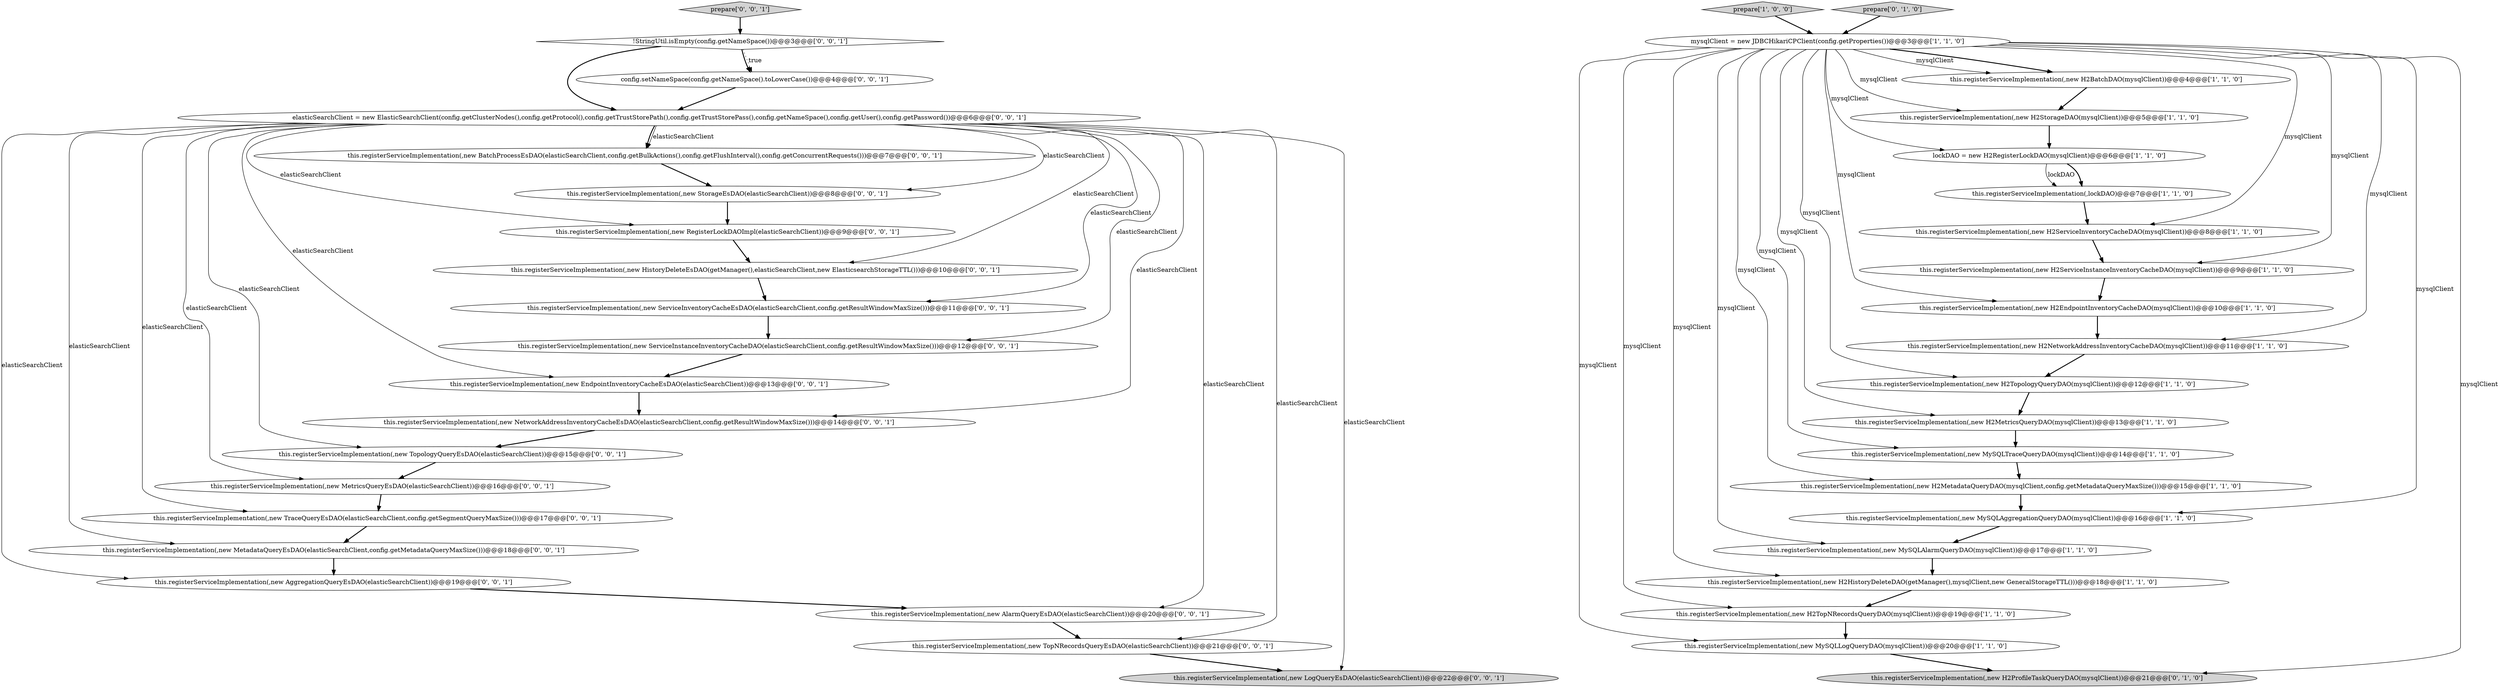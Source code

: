 digraph {
31 [style = filled, label = "this.registerServiceImplementation(,new TraceQueryEsDAO(elasticSearchClient,config.getSegmentQueryMaxSize()))@@@17@@@['0', '0', '1']", fillcolor = white, shape = ellipse image = "AAA0AAABBB3BBB"];
11 [style = filled, label = "this.registerServiceImplementation(,new MySQLAggregationQueryDAO(mysqlClient))@@@16@@@['1', '1', '0']", fillcolor = white, shape = ellipse image = "AAA0AAABBB1BBB"];
5 [style = filled, label = "this.registerServiceImplementation(,new H2ServiceInventoryCacheDAO(mysqlClient))@@@8@@@['1', '1', '0']", fillcolor = white, shape = ellipse image = "AAA0AAABBB1BBB"];
32 [style = filled, label = "prepare['0', '0', '1']", fillcolor = lightgray, shape = diamond image = "AAA0AAABBB3BBB"];
33 [style = filled, label = "this.registerServiceImplementation(,new AggregationQueryEsDAO(elasticSearchClient))@@@19@@@['0', '0', '1']", fillcolor = white, shape = ellipse image = "AAA0AAABBB3BBB"];
17 [style = filled, label = "this.registerServiceImplementation(,new MySQLAlarmQueryDAO(mysqlClient))@@@17@@@['1', '1', '0']", fillcolor = white, shape = ellipse image = "AAA0AAABBB1BBB"];
9 [style = filled, label = "prepare['1', '0', '0']", fillcolor = lightgray, shape = diamond image = "AAA0AAABBB1BBB"];
3 [style = filled, label = "this.registerServiceImplementation(,lockDAO)@@@7@@@['1', '1', '0']", fillcolor = white, shape = ellipse image = "AAA0AAABBB1BBB"];
27 [style = filled, label = "this.registerServiceImplementation(,new TopologyQueryEsDAO(elasticSearchClient))@@@15@@@['0', '0', '1']", fillcolor = white, shape = ellipse image = "AAA0AAABBB3BBB"];
25 [style = filled, label = "this.registerServiceImplementation(,new NetworkAddressInventoryCacheEsDAO(elasticSearchClient,config.getResultWindowMaxSize()))@@@14@@@['0', '0', '1']", fillcolor = white, shape = ellipse image = "AAA0AAABBB3BBB"];
6 [style = filled, label = "this.registerServiceImplementation(,new H2NetworkAddressInventoryCacheDAO(mysqlClient))@@@11@@@['1', '1', '0']", fillcolor = white, shape = ellipse image = "AAA0AAABBB1BBB"];
13 [style = filled, label = "this.registerServiceImplementation(,new H2TopNRecordsQueryDAO(mysqlClient))@@@19@@@['1', '1', '0']", fillcolor = white, shape = ellipse image = "AAA0AAABBB1BBB"];
21 [style = filled, label = "this.registerServiceImplementation(,new ServiceInstanceInventoryCacheDAO(elasticSearchClient,config.getResultWindowMaxSize()))@@@12@@@['0', '0', '1']", fillcolor = white, shape = ellipse image = "AAA0AAABBB3BBB"];
26 [style = filled, label = "this.registerServiceImplementation(,new AlarmQueryEsDAO(elasticSearchClient))@@@20@@@['0', '0', '1']", fillcolor = white, shape = ellipse image = "AAA0AAABBB3BBB"];
15 [style = filled, label = "this.registerServiceImplementation(,new H2HistoryDeleteDAO(getManager(),mysqlClient,new GeneralStorageTTL()))@@@18@@@['1', '1', '0']", fillcolor = white, shape = ellipse image = "AAA0AAABBB1BBB"];
35 [style = filled, label = "this.registerServiceImplementation(,new RegisterLockDAOImpl(elasticSearchClient))@@@9@@@['0', '0', '1']", fillcolor = white, shape = ellipse image = "AAA0AAABBB3BBB"];
39 [style = filled, label = "elasticSearchClient = new ElasticSearchClient(config.getClusterNodes(),config.getProtocol(),config.getTrustStorePath(),config.getTrustStorePass(),config.getNameSpace(),config.getUser(),config.getPassword())@@@6@@@['0', '0', '1']", fillcolor = white, shape = ellipse image = "AAA0AAABBB3BBB"];
22 [style = filled, label = "this.registerServiceImplementation(,new MetricsQueryEsDAO(elasticSearchClient))@@@16@@@['0', '0', '1']", fillcolor = white, shape = ellipse image = "AAA0AAABBB3BBB"];
12 [style = filled, label = "this.registerServiceImplementation(,new MySQLLogQueryDAO(mysqlClient))@@@20@@@['1', '1', '0']", fillcolor = white, shape = ellipse image = "AAA0AAABBB1BBB"];
4 [style = filled, label = "this.registerServiceImplementation(,new MySQLTraceQueryDAO(mysqlClient))@@@14@@@['1', '1', '0']", fillcolor = white, shape = ellipse image = "AAA0AAABBB1BBB"];
24 [style = filled, label = "!StringUtil.isEmpty(config.getNameSpace())@@@3@@@['0', '0', '1']", fillcolor = white, shape = diamond image = "AAA0AAABBB3BBB"];
10 [style = filled, label = "this.registerServiceImplementation(,new H2StorageDAO(mysqlClient))@@@5@@@['1', '1', '0']", fillcolor = white, shape = ellipse image = "AAA0AAABBB1BBB"];
14 [style = filled, label = "this.registerServiceImplementation(,new H2EndpointInventoryCacheDAO(mysqlClient))@@@10@@@['1', '1', '0']", fillcolor = white, shape = ellipse image = "AAA0AAABBB1BBB"];
30 [style = filled, label = "this.registerServiceImplementation(,new MetadataQueryEsDAO(elasticSearchClient,config.getMetadataQueryMaxSize()))@@@18@@@['0', '0', '1']", fillcolor = white, shape = ellipse image = "AAA0AAABBB3BBB"];
38 [style = filled, label = "this.registerServiceImplementation(,new BatchProcessEsDAO(elasticSearchClient,config.getBulkActions(),config.getFlushInterval(),config.getConcurrentRequests()))@@@7@@@['0', '0', '1']", fillcolor = white, shape = ellipse image = "AAA0AAABBB3BBB"];
18 [style = filled, label = "lockDAO = new H2RegisterLockDAO(mysqlClient)@@@6@@@['1', '1', '0']", fillcolor = white, shape = ellipse image = "AAA0AAABBB1BBB"];
16 [style = filled, label = "mysqlClient = new JDBCHikariCPClient(config.getProperties())@@@3@@@['1', '1', '0']", fillcolor = white, shape = ellipse image = "AAA0AAABBB1BBB"];
2 [style = filled, label = "this.registerServiceImplementation(,new H2BatchDAO(mysqlClient))@@@4@@@['1', '1', '0']", fillcolor = white, shape = ellipse image = "AAA0AAABBB1BBB"];
0 [style = filled, label = "this.registerServiceImplementation(,new H2ServiceInstanceInventoryCacheDAO(mysqlClient))@@@9@@@['1', '1', '0']", fillcolor = white, shape = ellipse image = "AAA0AAABBB1BBB"];
37 [style = filled, label = "this.registerServiceImplementation(,new EndpointInventoryCacheEsDAO(elasticSearchClient))@@@13@@@['0', '0', '1']", fillcolor = white, shape = ellipse image = "AAA0AAABBB3BBB"];
29 [style = filled, label = "this.registerServiceImplementation(,new LogQueryEsDAO(elasticSearchClient))@@@22@@@['0', '0', '1']", fillcolor = lightgray, shape = ellipse image = "AAA0AAABBB3BBB"];
23 [style = filled, label = "this.registerServiceImplementation(,new StorageEsDAO(elasticSearchClient))@@@8@@@['0', '0', '1']", fillcolor = white, shape = ellipse image = "AAA0AAABBB3BBB"];
7 [style = filled, label = "this.registerServiceImplementation(,new H2MetricsQueryDAO(mysqlClient))@@@13@@@['1', '1', '0']", fillcolor = white, shape = ellipse image = "AAA0AAABBB1BBB"];
8 [style = filled, label = "this.registerServiceImplementation(,new H2MetadataQueryDAO(mysqlClient,config.getMetadataQueryMaxSize()))@@@15@@@['1', '1', '0']", fillcolor = white, shape = ellipse image = "AAA0AAABBB1BBB"];
28 [style = filled, label = "config.setNameSpace(config.getNameSpace().toLowerCase())@@@4@@@['0', '0', '1']", fillcolor = white, shape = ellipse image = "AAA0AAABBB3BBB"];
19 [style = filled, label = "prepare['0', '1', '0']", fillcolor = lightgray, shape = diamond image = "AAA0AAABBB2BBB"];
34 [style = filled, label = "this.registerServiceImplementation(,new TopNRecordsQueryEsDAO(elasticSearchClient))@@@21@@@['0', '0', '1']", fillcolor = white, shape = ellipse image = "AAA0AAABBB3BBB"];
20 [style = filled, label = "this.registerServiceImplementation(,new H2ProfileTaskQueryDAO(mysqlClient))@@@21@@@['0', '1', '0']", fillcolor = lightgray, shape = ellipse image = "AAA1AAABBB2BBB"];
36 [style = filled, label = "this.registerServiceImplementation(,new ServiceInventoryCacheEsDAO(elasticSearchClient,config.getResultWindowMaxSize()))@@@11@@@['0', '0', '1']", fillcolor = white, shape = ellipse image = "AAA0AAABBB3BBB"];
40 [style = filled, label = "this.registerServiceImplementation(,new HistoryDeleteEsDAO(getManager(),elasticSearchClient,new ElasticsearchStorageTTL()))@@@10@@@['0', '0', '1']", fillcolor = white, shape = ellipse image = "AAA0AAABBB3BBB"];
1 [style = filled, label = "this.registerServiceImplementation(,new H2TopologyQueryDAO(mysqlClient))@@@12@@@['1', '1', '0']", fillcolor = white, shape = ellipse image = "AAA0AAABBB1BBB"];
16->14 [style = solid, label="mysqlClient"];
18->3 [style = bold, label=""];
24->28 [style = dotted, label="true"];
16->1 [style = solid, label="mysqlClient"];
16->15 [style = solid, label="mysqlClient"];
39->23 [style = solid, label="elasticSearchClient"];
16->12 [style = solid, label="mysqlClient"];
35->40 [style = bold, label=""];
16->7 [style = solid, label="mysqlClient"];
39->31 [style = solid, label="elasticSearchClient"];
24->39 [style = bold, label=""];
39->33 [style = solid, label="elasticSearchClient"];
32->24 [style = bold, label=""];
16->13 [style = solid, label="mysqlClient"];
16->5 [style = solid, label="mysqlClient"];
39->22 [style = solid, label="elasticSearchClient"];
40->36 [style = bold, label=""];
16->10 [style = solid, label="mysqlClient"];
9->16 [style = bold, label=""];
39->30 [style = solid, label="elasticSearchClient"];
39->38 [style = bold, label=""];
16->6 [style = solid, label="mysqlClient"];
16->20 [style = solid, label="mysqlClient"];
2->10 [style = bold, label=""];
4->8 [style = bold, label=""];
39->37 [style = solid, label="elasticSearchClient"];
16->4 [style = solid, label="mysqlClient"];
39->25 [style = solid, label="elasticSearchClient"];
11->17 [style = bold, label=""];
39->29 [style = solid, label="elasticSearchClient"];
22->31 [style = bold, label=""];
3->5 [style = bold, label=""];
16->11 [style = solid, label="mysqlClient"];
39->26 [style = solid, label="elasticSearchClient"];
27->22 [style = bold, label=""];
10->18 [style = bold, label=""];
36->21 [style = bold, label=""];
39->34 [style = solid, label="elasticSearchClient"];
16->2 [style = bold, label=""];
19->16 [style = bold, label=""];
8->11 [style = bold, label=""];
23->35 [style = bold, label=""];
13->12 [style = bold, label=""];
5->0 [style = bold, label=""];
30->33 [style = bold, label=""];
31->30 [style = bold, label=""];
17->15 [style = bold, label=""];
39->38 [style = solid, label="elasticSearchClient"];
39->35 [style = solid, label="elasticSearchClient"];
16->8 [style = solid, label="mysqlClient"];
7->4 [style = bold, label=""];
28->39 [style = bold, label=""];
38->23 [style = bold, label=""];
26->34 [style = bold, label=""];
15->13 [style = bold, label=""];
12->20 [style = bold, label=""];
14->6 [style = bold, label=""];
16->2 [style = solid, label="mysqlClient"];
18->3 [style = solid, label="lockDAO"];
16->0 [style = solid, label="mysqlClient"];
39->36 [style = solid, label="elasticSearchClient"];
39->27 [style = solid, label="elasticSearchClient"];
1->7 [style = bold, label=""];
39->21 [style = solid, label="elasticSearchClient"];
0->14 [style = bold, label=""];
24->28 [style = bold, label=""];
25->27 [style = bold, label=""];
16->18 [style = solid, label="mysqlClient"];
34->29 [style = bold, label=""];
6->1 [style = bold, label=""];
21->37 [style = bold, label=""];
37->25 [style = bold, label=""];
33->26 [style = bold, label=""];
39->40 [style = solid, label="elasticSearchClient"];
16->17 [style = solid, label="mysqlClient"];
}
